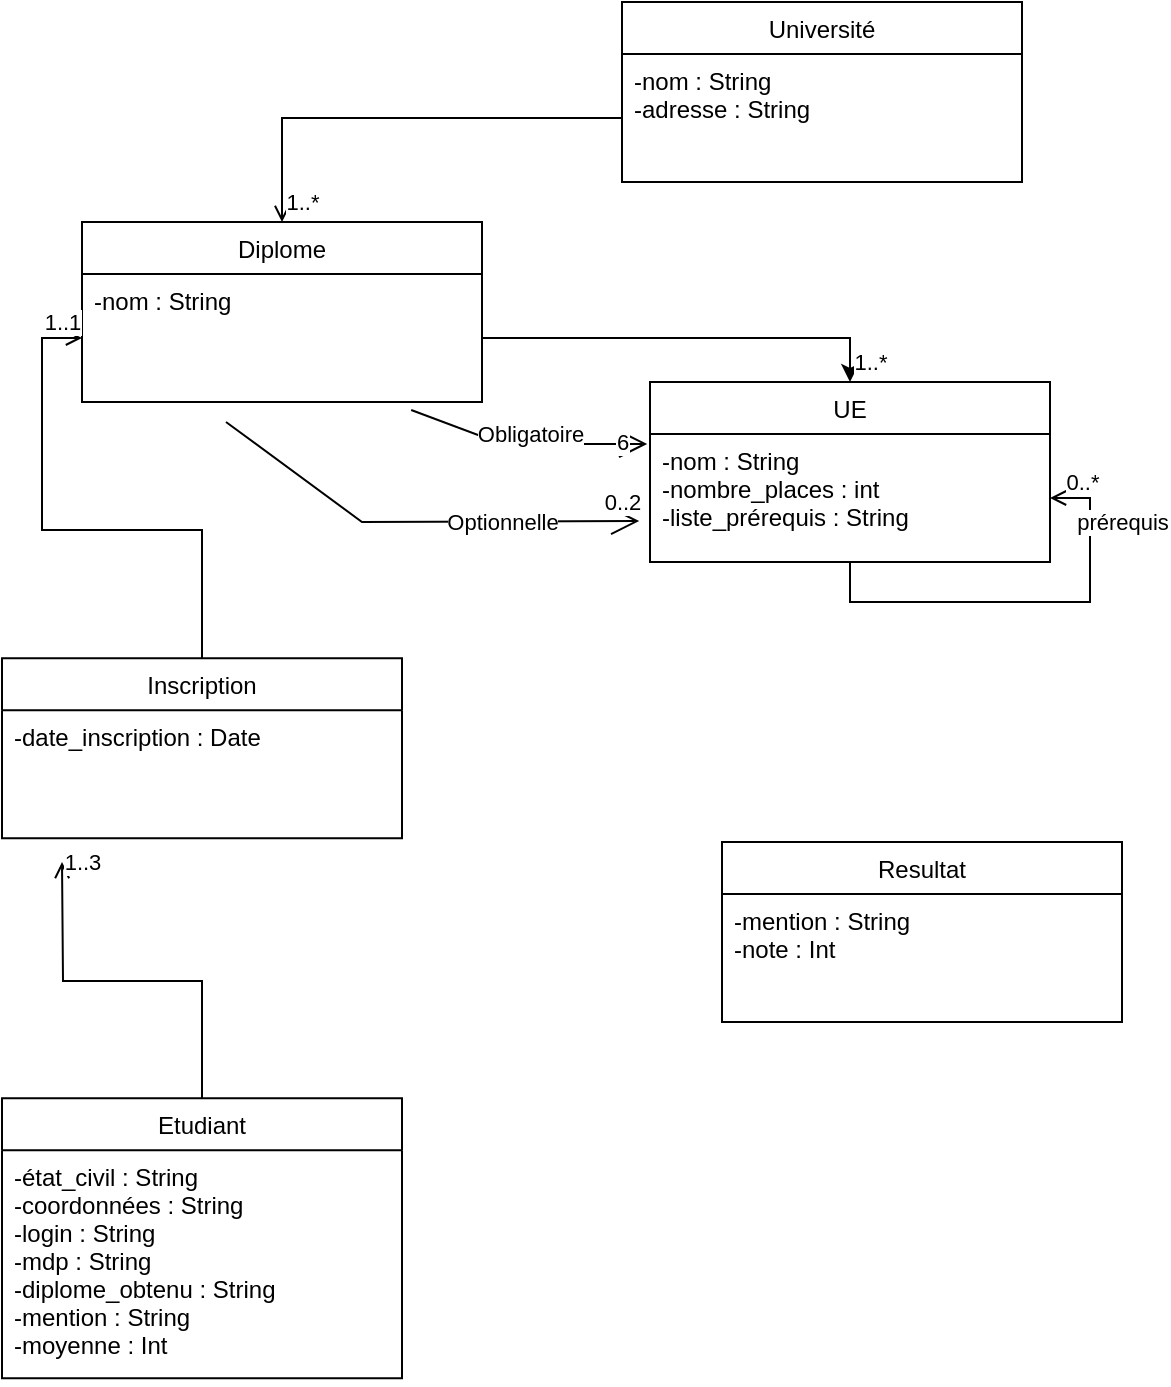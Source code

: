 <mxfile version="22.1.3" type="github">
  <diagram id="C5RBs43oDa-KdzZeNtuy" name="Page-1">
    <mxGraphModel dx="1709" dy="604" grid="1" gridSize="10" guides="1" tooltips="1" connect="1" arrows="1" fold="1" page="1" pageScale="1" pageWidth="827" pageHeight="1169" math="0" shadow="0">
      <root>
        <mxCell id="WIyWlLk6GJQsqaUBKTNV-0" />
        <mxCell id="WIyWlLk6GJQsqaUBKTNV-1" parent="WIyWlLk6GJQsqaUBKTNV-0" />
        <mxCell id="Mh41l4Oe6AVjr6UO5tAS-2" value="UE" style="swimlane;fontStyle=0;align=center;verticalAlign=top;childLayout=stackLayout;horizontal=1;startSize=26;horizontalStack=0;resizeParent=1;resizeLast=0;collapsible=1;marginBottom=0;rounded=0;shadow=0;strokeWidth=1;" vertex="1" parent="WIyWlLk6GJQsqaUBKTNV-1">
          <mxGeometry x="304" y="220" width="200" height="90" as="geometry">
            <mxRectangle x="340" y="380" width="170" height="26" as="alternateBounds" />
          </mxGeometry>
        </mxCell>
        <mxCell id="Mh41l4Oe6AVjr6UO5tAS-3" value="-nom : String&#xa;-nombre_places : int&#xa;-liste_prérequis : String" style="text;align=left;verticalAlign=top;spacingLeft=4;spacingRight=4;overflow=hidden;rotatable=0;points=[[0,0.5],[1,0.5]];portConstraint=eastwest;" vertex="1" parent="Mh41l4Oe6AVjr6UO5tAS-2">
          <mxGeometry y="26" width="200" height="64" as="geometry" />
        </mxCell>
        <mxCell id="Mh41l4Oe6AVjr6UO5tAS-30" style="edgeStyle=orthogonalEdgeStyle;rounded=0;orthogonalLoop=1;jettySize=auto;html=1;entryX=1;entryY=0.5;entryDx=0;entryDy=0;endArrow=open;endFill=0;" edge="1" parent="Mh41l4Oe6AVjr6UO5tAS-2" source="Mh41l4Oe6AVjr6UO5tAS-2" target="Mh41l4Oe6AVjr6UO5tAS-3">
          <mxGeometry relative="1" as="geometry" />
        </mxCell>
        <mxCell id="Mh41l4Oe6AVjr6UO5tAS-32" value="prérequis" style="edgeLabel;html=1;align=center;verticalAlign=middle;resizable=0;points=[];" vertex="1" connectable="0" parent="Mh41l4Oe6AVjr6UO5tAS-30">
          <mxGeometry x="0.377" y="3" relative="1" as="geometry">
            <mxPoint x="19" y="-34" as="offset" />
          </mxGeometry>
        </mxCell>
        <mxCell id="Mh41l4Oe6AVjr6UO5tAS-33" value="0..*" style="edgeLabel;html=1;align=center;verticalAlign=middle;resizable=0;points=[];" vertex="1" connectable="0" parent="Mh41l4Oe6AVjr6UO5tAS-30">
          <mxGeometry x="0.641" y="-3" relative="1" as="geometry">
            <mxPoint x="-7" y="-26" as="offset" />
          </mxGeometry>
        </mxCell>
        <mxCell id="Mh41l4Oe6AVjr6UO5tAS-12" value="Université" style="swimlane;fontStyle=0;align=center;verticalAlign=top;childLayout=stackLayout;horizontal=1;startSize=26;horizontalStack=0;resizeParent=1;resizeLast=0;collapsible=1;marginBottom=0;rounded=0;shadow=0;strokeWidth=1;" vertex="1" parent="WIyWlLk6GJQsqaUBKTNV-1">
          <mxGeometry x="290" y="30" width="200" height="90" as="geometry">
            <mxRectangle x="340" y="380" width="170" height="26" as="alternateBounds" />
          </mxGeometry>
        </mxCell>
        <mxCell id="Mh41l4Oe6AVjr6UO5tAS-13" value="-nom : String&#xa;-adresse : String " style="text;align=left;verticalAlign=top;spacingLeft=4;spacingRight=4;overflow=hidden;rotatable=0;points=[[0,0.5],[1,0.5]];portConstraint=eastwest;" vertex="1" parent="Mh41l4Oe6AVjr6UO5tAS-12">
          <mxGeometry y="26" width="200" height="64" as="geometry" />
        </mxCell>
        <mxCell id="Mh41l4Oe6AVjr6UO5tAS-14" value="Diplome" style="swimlane;fontStyle=0;align=center;verticalAlign=top;childLayout=stackLayout;horizontal=1;startSize=26;horizontalStack=0;resizeParent=1;resizeLast=0;collapsible=1;marginBottom=0;rounded=0;shadow=0;strokeWidth=1;" vertex="1" parent="WIyWlLk6GJQsqaUBKTNV-1">
          <mxGeometry x="20" y="140" width="200" height="90" as="geometry">
            <mxRectangle x="340" y="380" width="170" height="26" as="alternateBounds" />
          </mxGeometry>
        </mxCell>
        <mxCell id="Mh41l4Oe6AVjr6UO5tAS-15" value="-nom : String" style="text;align=left;verticalAlign=top;spacingLeft=4;spacingRight=4;overflow=hidden;rotatable=0;points=[[0,0.5],[1,0.5]];portConstraint=eastwest;" vertex="1" parent="Mh41l4Oe6AVjr6UO5tAS-14">
          <mxGeometry y="26" width="200" height="64" as="geometry" />
        </mxCell>
        <mxCell id="Mh41l4Oe6AVjr6UO5tAS-48" style="edgeStyle=orthogonalEdgeStyle;rounded=0;orthogonalLoop=1;jettySize=auto;html=1;endArrow=open;endFill=0;" edge="1" parent="WIyWlLk6GJQsqaUBKTNV-1" source="Mh41l4Oe6AVjr6UO5tAS-16">
          <mxGeometry relative="1" as="geometry">
            <mxPoint x="10" y="460" as="targetPoint" />
          </mxGeometry>
        </mxCell>
        <mxCell id="Mh41l4Oe6AVjr6UO5tAS-49" value="1..3" style="edgeLabel;html=1;align=center;verticalAlign=middle;resizable=0;points=[];" vertex="1" connectable="0" parent="Mh41l4Oe6AVjr6UO5tAS-48">
          <mxGeometry x="0.733" y="-4" relative="1" as="geometry">
            <mxPoint x="6" y="-25" as="offset" />
          </mxGeometry>
        </mxCell>
        <mxCell id="Mh41l4Oe6AVjr6UO5tAS-16" value="Etudiant" style="swimlane;fontStyle=0;align=center;verticalAlign=top;childLayout=stackLayout;horizontal=1;startSize=26;horizontalStack=0;resizeParent=1;resizeLast=0;collapsible=1;marginBottom=0;rounded=0;shadow=0;strokeWidth=1;" vertex="1" parent="WIyWlLk6GJQsqaUBKTNV-1">
          <mxGeometry x="-20" y="578.12" width="200" height="140" as="geometry">
            <mxRectangle x="340" y="380" width="170" height="26" as="alternateBounds" />
          </mxGeometry>
        </mxCell>
        <mxCell id="Mh41l4Oe6AVjr6UO5tAS-17" value="-état_civil : String &#xa;-coordonnées : String&#xa;-login : String&#xa;-mdp : String&#xa;-diplome_obtenu : String&#xa;-mention : String&#xa;-moyenne : Int" style="text;align=left;verticalAlign=top;spacingLeft=4;spacingRight=4;overflow=hidden;rotatable=0;points=[[0,0.5],[1,0.5]];portConstraint=eastwest;" vertex="1" parent="Mh41l4Oe6AVjr6UO5tAS-16">
          <mxGeometry y="26" width="200" height="114" as="geometry" />
        </mxCell>
        <mxCell id="Mh41l4Oe6AVjr6UO5tAS-50" style="edgeStyle=orthogonalEdgeStyle;rounded=0;orthogonalLoop=1;jettySize=auto;html=1;entryX=0;entryY=0.5;entryDx=0;entryDy=0;endArrow=open;endFill=0;" edge="1" parent="WIyWlLk6GJQsqaUBKTNV-1" source="Mh41l4Oe6AVjr6UO5tAS-18" target="Mh41l4Oe6AVjr6UO5tAS-15">
          <mxGeometry relative="1" as="geometry" />
        </mxCell>
        <mxCell id="Mh41l4Oe6AVjr6UO5tAS-51" value="1..1" style="edgeLabel;html=1;align=center;verticalAlign=middle;resizable=0;points=[];" vertex="1" connectable="0" parent="Mh41l4Oe6AVjr6UO5tAS-50">
          <mxGeometry x="0.346" y="2" relative="1" as="geometry">
            <mxPoint x="12" y="-73" as="offset" />
          </mxGeometry>
        </mxCell>
        <mxCell id="Mh41l4Oe6AVjr6UO5tAS-18" value="Inscription" style="swimlane;fontStyle=0;align=center;verticalAlign=top;childLayout=stackLayout;horizontal=1;startSize=26;horizontalStack=0;resizeParent=1;resizeLast=0;collapsible=1;marginBottom=0;rounded=0;shadow=0;strokeWidth=1;" vertex="1" parent="WIyWlLk6GJQsqaUBKTNV-1">
          <mxGeometry x="-20" y="358.12" width="200" height="90" as="geometry">
            <mxRectangle x="340" y="380" width="170" height="26" as="alternateBounds" />
          </mxGeometry>
        </mxCell>
        <mxCell id="Mh41l4Oe6AVjr6UO5tAS-19" value="-date_inscription : Date" style="text;align=left;verticalAlign=top;spacingLeft=4;spacingRight=4;overflow=hidden;rotatable=0;points=[[0,0.5],[1,0.5]];portConstraint=eastwest;" vertex="1" parent="Mh41l4Oe6AVjr6UO5tAS-18">
          <mxGeometry y="26" width="200" height="64" as="geometry" />
        </mxCell>
        <mxCell id="Mh41l4Oe6AVjr6UO5tAS-22" value="Resultat" style="swimlane;fontStyle=0;align=center;verticalAlign=top;childLayout=stackLayout;horizontal=1;startSize=26;horizontalStack=0;resizeParent=1;resizeLast=0;collapsible=1;marginBottom=0;rounded=0;shadow=0;strokeWidth=1;" vertex="1" parent="WIyWlLk6GJQsqaUBKTNV-1">
          <mxGeometry x="340" y="450" width="200" height="90" as="geometry">
            <mxRectangle x="340" y="380" width="170" height="26" as="alternateBounds" />
          </mxGeometry>
        </mxCell>
        <mxCell id="Mh41l4Oe6AVjr6UO5tAS-23" value="-mention : String&#xa;-note : Int" style="text;align=left;verticalAlign=top;spacingLeft=4;spacingRight=4;overflow=hidden;rotatable=0;points=[[0,0.5],[1,0.5]];portConstraint=eastwest;" vertex="1" parent="Mh41l4Oe6AVjr6UO5tAS-22">
          <mxGeometry y="26" width="200" height="64" as="geometry" />
        </mxCell>
        <mxCell id="Mh41l4Oe6AVjr6UO5tAS-34" style="edgeStyle=orthogonalEdgeStyle;rounded=0;orthogonalLoop=1;jettySize=auto;html=1;entryX=0.5;entryY=0;entryDx=0;entryDy=0;endArrow=open;endFill=0;" edge="1" parent="WIyWlLk6GJQsqaUBKTNV-1" source="Mh41l4Oe6AVjr6UO5tAS-13" target="Mh41l4Oe6AVjr6UO5tAS-14">
          <mxGeometry relative="1" as="geometry" />
        </mxCell>
        <mxCell id="Mh41l4Oe6AVjr6UO5tAS-35" value="1..*" style="edgeLabel;html=1;align=center;verticalAlign=middle;resizable=0;points=[];" vertex="1" connectable="0" parent="Mh41l4Oe6AVjr6UO5tAS-34">
          <mxGeometry x="-0.126" y="1" relative="1" as="geometry">
            <mxPoint x="-63" y="41" as="offset" />
          </mxGeometry>
        </mxCell>
        <mxCell id="Mh41l4Oe6AVjr6UO5tAS-36" style="edgeStyle=orthogonalEdgeStyle;rounded=0;orthogonalLoop=1;jettySize=auto;html=1;entryX=0.5;entryY=0;entryDx=0;entryDy=0;" edge="1" parent="WIyWlLk6GJQsqaUBKTNV-1" source="Mh41l4Oe6AVjr6UO5tAS-15" target="Mh41l4Oe6AVjr6UO5tAS-2">
          <mxGeometry relative="1" as="geometry" />
        </mxCell>
        <mxCell id="Mh41l4Oe6AVjr6UO5tAS-37" value="1..*" style="edgeLabel;html=1;align=center;verticalAlign=middle;resizable=0;points=[];" vertex="1" connectable="0" parent="Mh41l4Oe6AVjr6UO5tAS-36">
          <mxGeometry x="0.437" y="4" relative="1" as="geometry">
            <mxPoint x="46" y="16" as="offset" />
          </mxGeometry>
        </mxCell>
        <mxCell id="Mh41l4Oe6AVjr6UO5tAS-41" value="" style="endArrow=open;endFill=1;endSize=12;html=1;rounded=0;entryX=-0.007;entryY=0.078;entryDx=0;entryDy=0;entryPerimeter=0;exitX=0.823;exitY=1.063;exitDx=0;exitDy=0;exitPerimeter=0;" edge="1" parent="WIyWlLk6GJQsqaUBKTNV-1" source="Mh41l4Oe6AVjr6UO5tAS-15" target="Mh41l4Oe6AVjr6UO5tAS-3">
          <mxGeometry width="160" relative="1" as="geometry">
            <mxPoint x="200" y="240" as="sourcePoint" />
            <mxPoint x="210" y="300" as="targetPoint" />
            <Array as="points">
              <mxPoint x="230" y="251" />
            </Array>
          </mxGeometry>
        </mxCell>
        <mxCell id="Mh41l4Oe6AVjr6UO5tAS-42" value="Obligatoire" style="edgeLabel;html=1;align=center;verticalAlign=middle;resizable=0;points=[];" vertex="1" connectable="0" parent="Mh41l4Oe6AVjr6UO5tAS-41">
          <mxGeometry x="0.032" y="5" relative="1" as="geometry">
            <mxPoint as="offset" />
          </mxGeometry>
        </mxCell>
        <mxCell id="Mh41l4Oe6AVjr6UO5tAS-43" value="6" style="edgeLabel;html=1;align=center;verticalAlign=middle;resizable=0;points=[];" vertex="1" connectable="0" parent="Mh41l4Oe6AVjr6UO5tAS-41">
          <mxGeometry x="0.742" y="1" relative="1" as="geometry">
            <mxPoint x="3" as="offset" />
          </mxGeometry>
        </mxCell>
        <mxCell id="Mh41l4Oe6AVjr6UO5tAS-44" value="" style="endArrow=open;endFill=1;endSize=12;html=1;rounded=0;entryX=-0.027;entryY=0.68;entryDx=0;entryDy=0;entryPerimeter=0;exitX=0.36;exitY=1.156;exitDx=0;exitDy=0;exitPerimeter=0;" edge="1" parent="WIyWlLk6GJQsqaUBKTNV-1" source="Mh41l4Oe6AVjr6UO5tAS-15" target="Mh41l4Oe6AVjr6UO5tAS-3">
          <mxGeometry width="160" relative="1" as="geometry">
            <mxPoint x="70" y="290" as="sourcePoint" />
            <mxPoint x="280" y="290" as="targetPoint" />
            <Array as="points">
              <mxPoint x="160" y="290" />
            </Array>
          </mxGeometry>
        </mxCell>
        <mxCell id="Mh41l4Oe6AVjr6UO5tAS-45" value="Optionnelle" style="edgeLabel;html=1;align=center;verticalAlign=middle;resizable=0;points=[];" vertex="1" connectable="0" parent="Mh41l4Oe6AVjr6UO5tAS-44">
          <mxGeometry x="0.062" y="-2" relative="1" as="geometry">
            <mxPoint x="36" y="-2" as="offset" />
          </mxGeometry>
        </mxCell>
        <mxCell id="Mh41l4Oe6AVjr6UO5tAS-46" value="0..2" style="edgeLabel;html=1;align=center;verticalAlign=middle;resizable=0;points=[];" vertex="1" connectable="0" parent="Mh41l4Oe6AVjr6UO5tAS-44">
          <mxGeometry x="0.735" y="-2" relative="1" as="geometry">
            <mxPoint x="21" y="-12" as="offset" />
          </mxGeometry>
        </mxCell>
      </root>
    </mxGraphModel>
  </diagram>
</mxfile>
